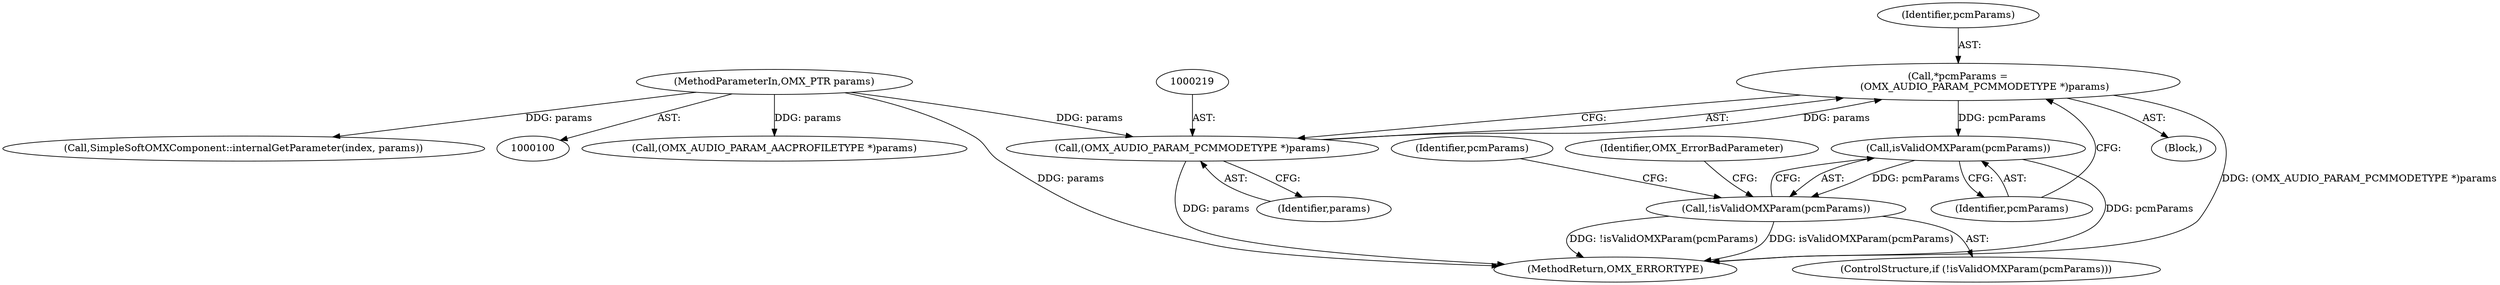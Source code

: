 digraph "0_Android_295c883fe3105b19bcd0f9e07d54c6b589fc5bff_0@pointer" {
"1000216" [label="(Call,*pcmParams =\n                 (OMX_AUDIO_PARAM_PCMMODETYPE *)params)"];
"1000218" [label="(Call,(OMX_AUDIO_PARAM_PCMMODETYPE *)params)"];
"1000102" [label="(MethodParameterIn,OMX_PTR params)"];
"1000223" [label="(Call,isValidOMXParam(pcmParams))"];
"1000222" [label="(Call,!isValidOMXParam(pcmParams))"];
"1000224" [label="(Identifier,pcmParams)"];
"1000222" [label="(Call,!isValidOMXParam(pcmParams))"];
"1000231" [label="(Identifier,pcmParams)"];
"1000223" [label="(Call,isValidOMXParam(pcmParams))"];
"1000214" [label="(Block,)"];
"1000218" [label="(Call,(OMX_AUDIO_PARAM_PCMMODETYPE *)params)"];
"1000341" [label="(MethodReturn,OMX_ERRORTYPE)"];
"1000102" [label="(MethodParameterIn,OMX_PTR params)"];
"1000112" [label="(Call,(OMX_AUDIO_PARAM_AACPROFILETYPE *)params)"];
"1000221" [label="(ControlStructure,if (!isValidOMXParam(pcmParams)))"];
"1000227" [label="(Identifier,OMX_ErrorBadParameter)"];
"1000216" [label="(Call,*pcmParams =\n                 (OMX_AUDIO_PARAM_PCMMODETYPE *)params)"];
"1000220" [label="(Identifier,params)"];
"1000338" [label="(Call,SimpleSoftOMXComponent::internalGetParameter(index, params))"];
"1000217" [label="(Identifier,pcmParams)"];
"1000216" -> "1000214"  [label="AST: "];
"1000216" -> "1000218"  [label="CFG: "];
"1000217" -> "1000216"  [label="AST: "];
"1000218" -> "1000216"  [label="AST: "];
"1000224" -> "1000216"  [label="CFG: "];
"1000216" -> "1000341"  [label="DDG: (OMX_AUDIO_PARAM_PCMMODETYPE *)params"];
"1000218" -> "1000216"  [label="DDG: params"];
"1000216" -> "1000223"  [label="DDG: pcmParams"];
"1000218" -> "1000220"  [label="CFG: "];
"1000219" -> "1000218"  [label="AST: "];
"1000220" -> "1000218"  [label="AST: "];
"1000218" -> "1000341"  [label="DDG: params"];
"1000102" -> "1000218"  [label="DDG: params"];
"1000102" -> "1000100"  [label="AST: "];
"1000102" -> "1000341"  [label="DDG: params"];
"1000102" -> "1000112"  [label="DDG: params"];
"1000102" -> "1000338"  [label="DDG: params"];
"1000223" -> "1000222"  [label="AST: "];
"1000223" -> "1000224"  [label="CFG: "];
"1000224" -> "1000223"  [label="AST: "];
"1000222" -> "1000223"  [label="CFG: "];
"1000223" -> "1000341"  [label="DDG: pcmParams"];
"1000223" -> "1000222"  [label="DDG: pcmParams"];
"1000222" -> "1000221"  [label="AST: "];
"1000227" -> "1000222"  [label="CFG: "];
"1000231" -> "1000222"  [label="CFG: "];
"1000222" -> "1000341"  [label="DDG: isValidOMXParam(pcmParams)"];
"1000222" -> "1000341"  [label="DDG: !isValidOMXParam(pcmParams)"];
}
